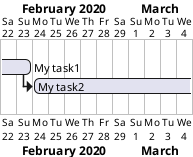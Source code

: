 {
  "sha1": "qd4ub2bjloeylihig9lmv1f8p1d7kre",
  "insertion": {
    "when": "2024-06-04T17:28:42.280Z",
    "user": "plantuml@gmail.com"
  }
}
@startgantt
<style>
task {
  roundCorner 10
}
</style>
Project starts 2020/02/14
Print between 2020/02/22 and 2020/03/04
[My task0] as [TASK0] lasts 7 days
[My task1] as [TASK1] lasts 10 days
[My task2] as [TASK2] lasts 20 days
[My task3] as [TASK3] lasts 30 days

TASK1 -> TASK2
TASK2 -> TASK3
@endgantt
